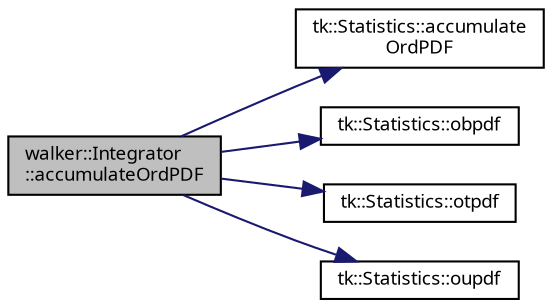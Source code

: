 digraph "walker::Integrator::accumulateOrdPDF"
{
 // INTERACTIVE_SVG=YES
  bgcolor="transparent";
  edge [fontname="sans-serif",fontsize="9",labelfontname="sans-serif",labelfontsize="9"];
  node [fontname="sans-serif",fontsize="9",shape=record];
  rankdir="LR";
  Node1 [label="walker::Integrator\l::accumulateOrdPDF",height=0.2,width=0.4,color="black", fillcolor="grey75", style="filled", fontcolor="black"];
  Node1 -> Node2 [color="midnightblue",fontsize="9",style="solid",fontname="sans-serif"];
  Node2 [label="tk::Statistics::accumulate\lOrdPDF",height=0.2,width=0.4,color="black",URL="$classtk_1_1_statistics.html#a3f085448a651b2ffb70ca88a178597c6",tooltip="Accumulate (i.e., only do the sum for) ordinary PDFs. "];
  Node1 -> Node3 [color="midnightblue",fontsize="9",style="solid",fontname="sans-serif"];
  Node3 [label="tk::Statistics::obpdf",height=0.2,width=0.4,color="black",URL="$classtk_1_1_statistics.html#a347f4c256f9238aea16a770025e9f3b0",tooltip="Ordinary bivariate PDFs accessor. "];
  Node1 -> Node4 [color="midnightblue",fontsize="9",style="solid",fontname="sans-serif"];
  Node4 [label="tk::Statistics::otpdf",height=0.2,width=0.4,color="black",URL="$classtk_1_1_statistics.html#a13ebfaadd0891501fb6beab4f66e92b3",tooltip="Ordinary trivariate PDFs accessor. "];
  Node1 -> Node5 [color="midnightblue",fontsize="9",style="solid",fontname="sans-serif"];
  Node5 [label="tk::Statistics::oupdf",height=0.2,width=0.4,color="black",URL="$classtk_1_1_statistics.html#ac868daf3d8773499a787badc54d0f39b",tooltip="Ordinary univariate PDFs accessor. "];
}
